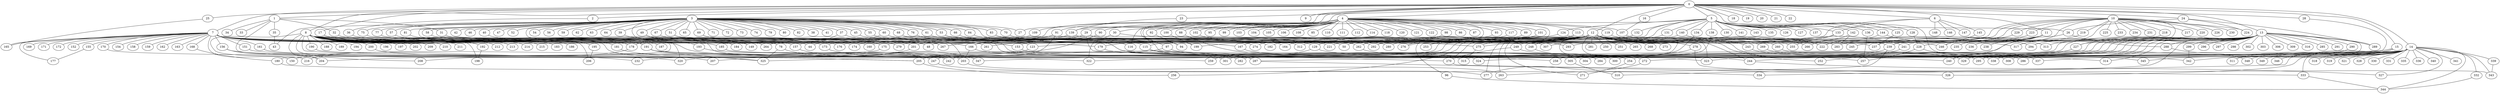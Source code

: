 
graph graphname {
    0 -- 1
0 -- 2
0 -- 3
0 -- 4
0 -- 5
0 -- 6
0 -- 7
0 -- 8
0 -- 9
0 -- 10
0 -- 11
0 -- 12
0 -- 13
0 -- 14
0 -- 15
0 -- 16
0 -- 17
0 -- 18
0 -- 19
0 -- 20
0 -- 21
0 -- 22
0 -- 23
0 -- 24
0 -- 25
0 -- 26
0 -- 27
0 -- 28
0 -- 29
0 -- 30
1 -- 32
1 -- 34
1 -- 35
1 -- 33
1 -- 31
1 -- 325
2 -- 36
3 -- 37
3 -- 38
3 -- 39
3 -- 40
3 -- 41
3 -- 42
3 -- 43
3 -- 44
3 -- 45
3 -- 46
3 -- 47
3 -- 48
3 -- 49
3 -- 50
3 -- 51
3 -- 52
3 -- 53
3 -- 54
3 -- 55
3 -- 56
3 -- 57
3 -- 58
3 -- 59
3 -- 60
3 -- 61
3 -- 62
3 -- 63
3 -- 64
3 -- 65
3 -- 66
3 -- 67
3 -- 68
3 -- 69
3 -- 70
3 -- 71
3 -- 72
3 -- 73
3 -- 74
3 -- 75
3 -- 76
3 -- 77
3 -- 78
3 -- 79
3 -- 80
3 -- 81
3 -- 82
3 -- 83
3 -- 84
3 -- 27
4 -- 85
4 -- 86
4 -- 87
4 -- 88
4 -- 89
4 -- 90
4 -- 91
4 -- 92
4 -- 93
4 -- 94
4 -- 95
4 -- 96
4 -- 97
4 -- 98
4 -- 99
4 -- 100
4 -- 101
4 -- 102
4 -- 103
4 -- 104
4 -- 105
4 -- 106
4 -- 107
4 -- 108
4 -- 109
4 -- 110
4 -- 111
4 -- 112
4 -- 113
4 -- 114
4 -- 115
4 -- 116
4 -- 117
4 -- 118
4 -- 119
4 -- 120
4 -- 121
4 -- 122
4 -- 173
5 -- 128
5 -- 130
5 -- 131
5 -- 132
5 -- 133
5 -- 134
5 -- 129
5 -- 136
5 -- 137
5 -- 138
5 -- 139
5 -- 140
5 -- 141
5 -- 142
5 -- 143
5 -- 144
5 -- 135
5 -- 123
5 -- 124
5 -- 125
5 -- 126
5 -- 127
5 -- 345
6 -- 145
6 -- 146
6 -- 147
6 -- 148
6 -- 48
6 -- 133
7 -- 149
7 -- 150
7 -- 151
7 -- 152
7 -- 153
7 -- 154
7 -- 155
7 -- 156
7 -- 157
7 -- 158
7 -- 159
7 -- 160
7 -- 161
7 -- 162
7 -- 163
7 -- 164
7 -- 165
7 -- 166
7 -- 167
7 -- 168
7 -- 169
7 -- 170
7 -- 171
7 -- 172
7 -- 173
7 -- 174
7 -- 175
7 -- 176
7 -- 177
7 -- 283
8 -- 178
8 -- 179
8 -- 180
8 -- 181
8 -- 182
8 -- 183
8 -- 184
8 -- 185
8 -- 186
8 -- 187
8 -- 188
8 -- 189
8 -- 190
8 -- 191
8 -- 192
8 -- 193
8 -- 194
8 -- 195
8 -- 196
8 -- 197
8 -- 198
8 -- 199
8 -- 200
8 -- 201
8 -- 202
8 -- 203
8 -- 204
8 -- 205
8 -- 206
8 -- 207
8 -- 208
8 -- 209
8 -- 210
8 -- 211
8 -- 212
8 -- 213
8 -- 214
8 -- 215
8 -- 216
10 -- 224
10 -- 226
10 -- 227
10 -- 228
10 -- 229
10 -- 230
10 -- 225
10 -- 232
10 -- 233
10 -- 234
10 -- 231
10 -- 217
10 -- 218
10 -- 219
10 -- 220
10 -- 221
10 -- 222
10 -- 223
10 -- 182
11 -- 235
11 -- 236
11 -- 237
11 -- 238
11 -- 239
11 -- 240
11 -- 241
11 -- 164
12 -- 256
12 -- 258
12 -- 259
12 -- 260
12 -- 261
12 -- 262
12 -- 257
12 -- 264
12 -- 265
12 -- 266
12 -- 267
12 -- 268
12 -- 269
12 -- 270
12 -- 271
12 -- 272
12 -- 273
12 -- 274
12 -- 275
12 -- 276
12 -- 277
12 -- 278
12 -- 279
12 -- 280
12 -- 281
12 -- 263
12 -- 242
12 -- 243
12 -- 244
12 -- 245
12 -- 246
12 -- 247
12 -- 248
12 -- 249
12 -- 250
12 -- 251
12 -- 252
12 -- 253
12 -- 254
12 -- 255
13 -- 282
13 -- 283
13 -- 284
13 -- 285
13 -- 286
13 -- 287
13 -- 288
13 -- 289
13 -- 290
13 -- 291
13 -- 292
13 -- 293
13 -- 294
13 -- 295
13 -- 296
13 -- 297
13 -- 298
13 -- 299
13 -- 300
13 -- 301
13 -- 302
13 -- 303
13 -- 304
13 -- 305
13 -- 306
13 -- 307
13 -- 308
13 -- 309
13 -- 310
13 -- 311
13 -- 312
13 -- 313
13 -- 314
13 -- 315
13 -- 316
13 -- 317
13 -- 227
14 -- 318
14 -- 319
14 -- 320
14 -- 321
14 -- 322
14 -- 323
14 -- 324
14 -- 325
14 -- 326
14 -- 327
14 -- 328
14 -- 329
14 -- 330
14 -- 331
14 -- 332
14 -- 333
14 -- 334
14 -- 335
14 -- 336
14 -- 337
14 -- 338
14 -- 339
14 -- 340
14 -- 341
14 -- 342
14 -- 343
14 -- 344
15 -- 345
15 -- 346
15 -- 347
15 -- 348
15 -- 349
15 -- 254
16 -- 107
17 -- 178
17 -- 264
23 -- 139
24 -- 26
24 -- 289
24 -- 224
25 -- 165
26 -- 50
26 -- 288
28 -- 244
29 -- 293
29 -- 270
29 -- 160
30 -- 239
30 -- 322
31 -- 317
32 -- 279
35 -- 43
36 -- 48
37 -- 287
37 -- 44
39 -- 279
40 -- 184
45 -- 203
49 -- 267
49 -- 149
51 -- 175
51 -- 312
53 -- 307
53 -- 323
55 -- 287
57 -- 149
58 -- 123
60 -- 240
60 -- 157
61 -- 115
66 -- 274
67 -- 267
68 -- 300
69 -- 261
69 -- 221
70 -- 292
75 -- 320
76 -- 116
77 -- 347
78 -- 325
78 -- 247
81 -- 264
83 -- 262
83 -- 237
84 -- 129
88 -- 315
89 -- 129
90 -- 204
91 -- 205
91 -- 176
92 -- 94
93 -- 167
96 -- 344
97 -- 329
97 -- 205
98 -- 276
100 -- 199
101 -- 292
101 -- 262
102 -- 275
107 -- 222
109 -- 178
113 -- 166
113 -- 222
113 -- 253
113 -- 167
115 -- 287
115 -- 254
117 -- 129
119 -- 201
119 -- 294
123 -- 150
124 -- 323
124 -- 175
125 -- 237
128 -- 228
129 -- 338
129 -- 259
131 -- 275
132 -- 153
133 -- 199
133 -- 255
134 -- 258
136 -- 257
138 -- 258
139 -- 174
139 -- 280
140 -- 179
140 -- 241
142 -- 283
142 -- 266
144 -- 313
144 -- 222
145 -- 246
151 -- 322
153 -- 304
155 -- 177
156 -- 232
156 -- 204
157 -- 347
161 -- 324
166 -- 305
166 -- 203
167 -- 244
168 -- 180
170 -- 320
173 -- 282
175 -- 208
178 -- 216
179 -- 284
180 -- 334
181 -- 242
185 -- 342
190 -- 205
191 -- 258
191 -- 259
191 -- 325
192 -- 198
193 -- 301
195 -- 206
200 -- 247
201 -- 207
203 -- 263
205 -- 256
218 -- 317
219 -- 246
223 -- 239
227 -- 240
228 -- 337
228 -- 257
229 -- 245
239 -- 272
239 -- 263
241 -- 252
243 -- 308
244 -- 327
247 -- 277
248 -- 284
249 -- 270
249 -- 295
254 -- 271
260 -- 314
262 -- 337
269 -- 286
270 -- 333
272 -- 277
275 -- 315
278 -- 300
278 -- 343
287 -- 326
288 -- 348
290 -- 311
299 -- 342
305 -- 310
332 -- 344
333 -- 344
339 -- 343

}
